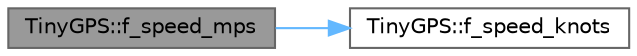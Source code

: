 digraph "TinyGPS::f_speed_mps"
{
 // LATEX_PDF_SIZE
  bgcolor="transparent";
  edge [fontname=Helvetica,fontsize=10,labelfontname=Helvetica,labelfontsize=10];
  node [fontname=Helvetica,fontsize=10,shape=box,height=0.2,width=0.4];
  rankdir="LR";
  Node1 [id="Node000001",label="TinyGPS::f_speed_mps",height=0.2,width=0.4,color="gray40", fillcolor="grey60", style="filled", fontcolor="black",tooltip=" "];
  Node1 -> Node2 [id="edge1_Node000001_Node000002",color="steelblue1",style="solid",tooltip=" "];
  Node2 [id="Node000002",label="TinyGPS::f_speed_knots",height=0.2,width=0.4,color="grey40", fillcolor="white", style="filled",URL="$class_tiny_g_p_s.html#a176ace2182d5129f3f4fa4d22ee905fb",tooltip=" "];
}
